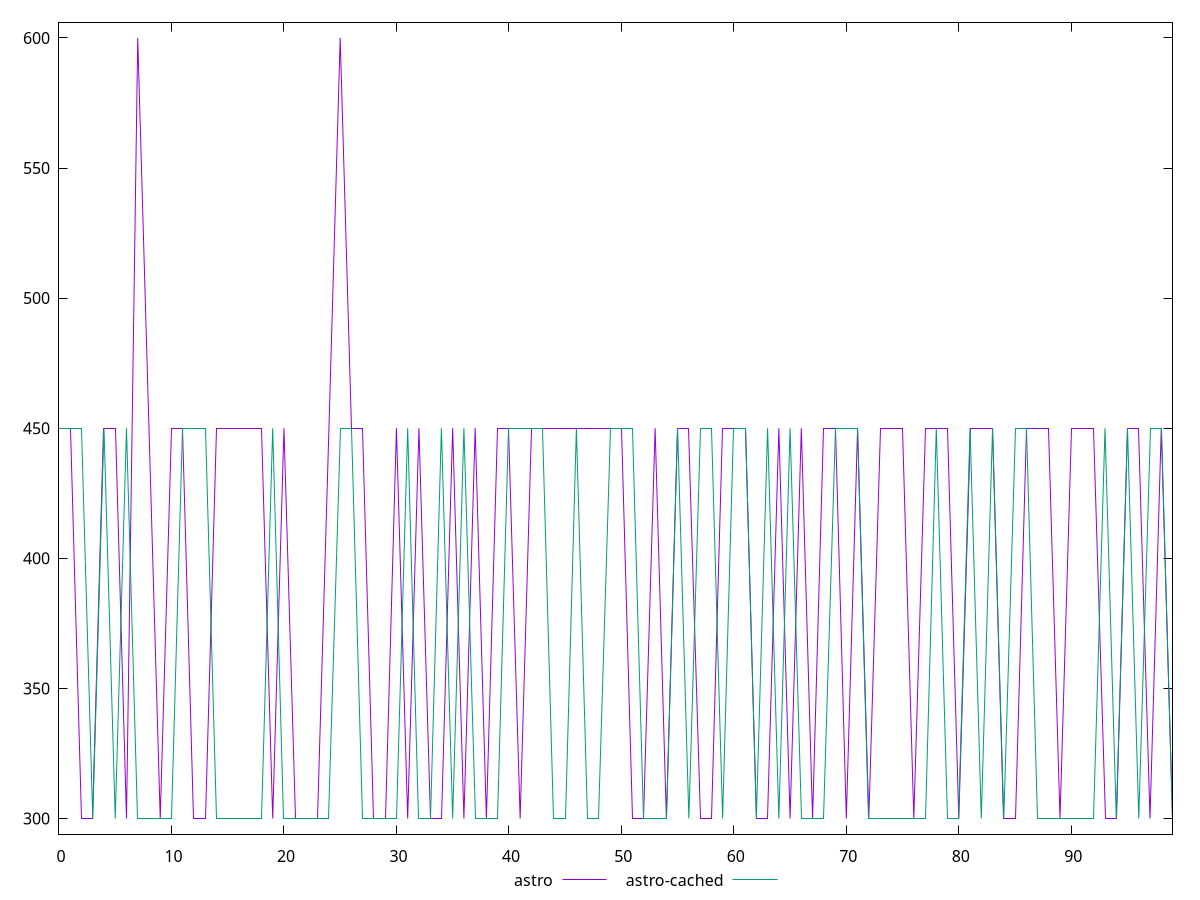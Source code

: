 reset

$astro <<EOF
0 450
1 450
2 300
3 300
4 450
5 450
6 300
7 600
8 450
9 300
10 450
11 450
12 300
13 300
14 450
15 450
16 450
17 450
18 450
19 300
20 450
21 300
22 300
23 300
24 450
25 600
26 450
27 450
28 300
29 300
30 450
31 300
32 450
33 300
34 300
35 450
36 300
37 450
38 300
39 450
40 450
41 300
42 450
43 450
44 450
45 450
46 450
47 450
48 450
49 450
50 450
51 300
52 300
53 450
54 300
55 450
56 450
57 300
58 300
59 450
60 450
61 450
62 300
63 300
64 450
65 300
66 450
67 300
68 450
69 450
70 300
71 450
72 300
73 450
74 450
75 450
76 300
77 450
78 450
79 450
80 300
81 450
82 450
83 450
84 300
85 300
86 450
87 450
88 450
89 300
90 450
91 450
92 450
93 300
94 300
95 450
96 450
97 300
98 450
99 300
EOF

$astroCached <<EOF
0 450
1 450
2 450
3 300
4 450
5 300
6 450
7 300
8 300
9 300
10 300
11 450
12 450
13 450
14 300
15 300
16 300
17 300
18 300
19 450
20 300
21 300
22 300
23 300
24 300
25 450
26 450
27 300
28 300
29 300
30 300
31 450
32 300
33 300
34 450
35 300
36 450
37 300
38 300
39 300
40 450
41 450
42 450
43 450
44 300
45 300
46 450
47 300
48 300
49 450
50 450
51 450
52 300
53 300
54 300
55 450
56 300
57 450
58 450
59 300
60 450
61 450
62 300
63 450
64 300
65 450
66 300
67 300
68 300
69 450
70 450
71 450
72 300
73 300
74 300
75 300
76 300
77 300
78 450
79 300
80 300
81 450
82 300
83 450
84 300
85 450
86 450
87 300
88 300
89 300
90 300
91 300
92 300
93 450
94 300
95 450
96 300
97 450
98 450
99 300
EOF

set key outside below
set xrange [0:99]
set yrange [294:606]
set trange [294:606]
set terminal svg size 640, 520 enhanced background rgb 'white'
set output "reports/report_00033_2021-03-01T14-23-16.841Z/unused-css-rules/comparison/line/0_vs_1.svg"

plot $astro title "astro" with line, \
     $astroCached title "astro-cached" with line

reset
